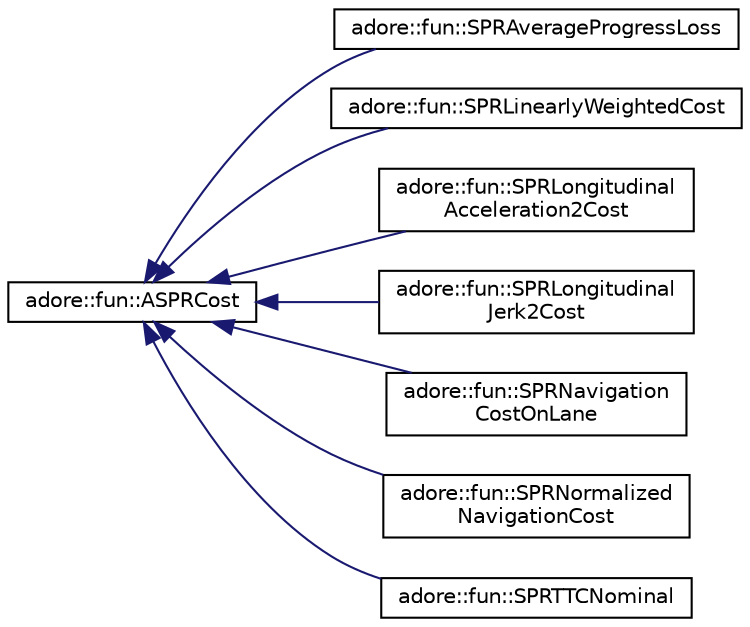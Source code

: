 digraph "Graphical Class Hierarchy"
{
 // LATEX_PDF_SIZE
  edge [fontname="Helvetica",fontsize="10",labelfontname="Helvetica",labelfontsize="10"];
  node [fontname="Helvetica",fontsize="10",shape=record];
  rankdir="LR";
  Node0 [label="adore::fun::ASPRCost",height=0.2,width=0.4,color="black", fillcolor="white", style="filled",URL="$classadore_1_1fun_1_1ASPRCost.html",tooltip=" "];
  Node0 -> Node1 [dir="back",color="midnightblue",fontsize="10",style="solid",fontname="Helvetica"];
  Node1 [label="adore::fun::SPRAverageProgressLoss",height=0.2,width=0.4,color="black", fillcolor="white", style="filled",URL="$classadore_1_1fun_1_1SPRAverageProgressLoss.html",tooltip=" "];
  Node0 -> Node2 [dir="back",color="midnightblue",fontsize="10",style="solid",fontname="Helvetica"];
  Node2 [label="adore::fun::SPRLinearlyWeightedCost",height=0.2,width=0.4,color="black", fillcolor="white", style="filled",URL="$classadore_1_1fun_1_1SPRLinearlyWeightedCost.html",tooltip=" "];
  Node0 -> Node3 [dir="back",color="midnightblue",fontsize="10",style="solid",fontname="Helvetica"];
  Node3 [label="adore::fun::SPRLongitudinal\lAcceleration2Cost",height=0.2,width=0.4,color="black", fillcolor="white", style="filled",URL="$classadore_1_1fun_1_1SPRLongitudinalAcceleration2Cost.html",tooltip=" "];
  Node0 -> Node4 [dir="back",color="midnightblue",fontsize="10",style="solid",fontname="Helvetica"];
  Node4 [label="adore::fun::SPRLongitudinal\lJerk2Cost",height=0.2,width=0.4,color="black", fillcolor="white", style="filled",URL="$classadore_1_1fun_1_1SPRLongitudinalJerk2Cost.html",tooltip=" "];
  Node0 -> Node5 [dir="back",color="midnightblue",fontsize="10",style="solid",fontname="Helvetica"];
  Node5 [label="adore::fun::SPRNavigation\lCostOnLane",height=0.2,width=0.4,color="black", fillcolor="white", style="filled",URL="$classadore_1_1fun_1_1SPRNavigationCostOnLane.html",tooltip=" "];
  Node0 -> Node6 [dir="back",color="midnightblue",fontsize="10",style="solid",fontname="Helvetica"];
  Node6 [label="adore::fun::SPRNormalized\lNavigationCost",height=0.2,width=0.4,color="black", fillcolor="white", style="filled",URL="$classadore_1_1fun_1_1SPRNormalizedNavigationCost.html",tooltip=" "];
  Node0 -> Node7 [dir="back",color="midnightblue",fontsize="10",style="solid",fontname="Helvetica"];
  Node7 [label="adore::fun::SPRTTCNominal",height=0.2,width=0.4,color="black", fillcolor="white", style="filled",URL="$classadore_1_1fun_1_1SPRTTCNominal.html",tooltip=" "];
}
